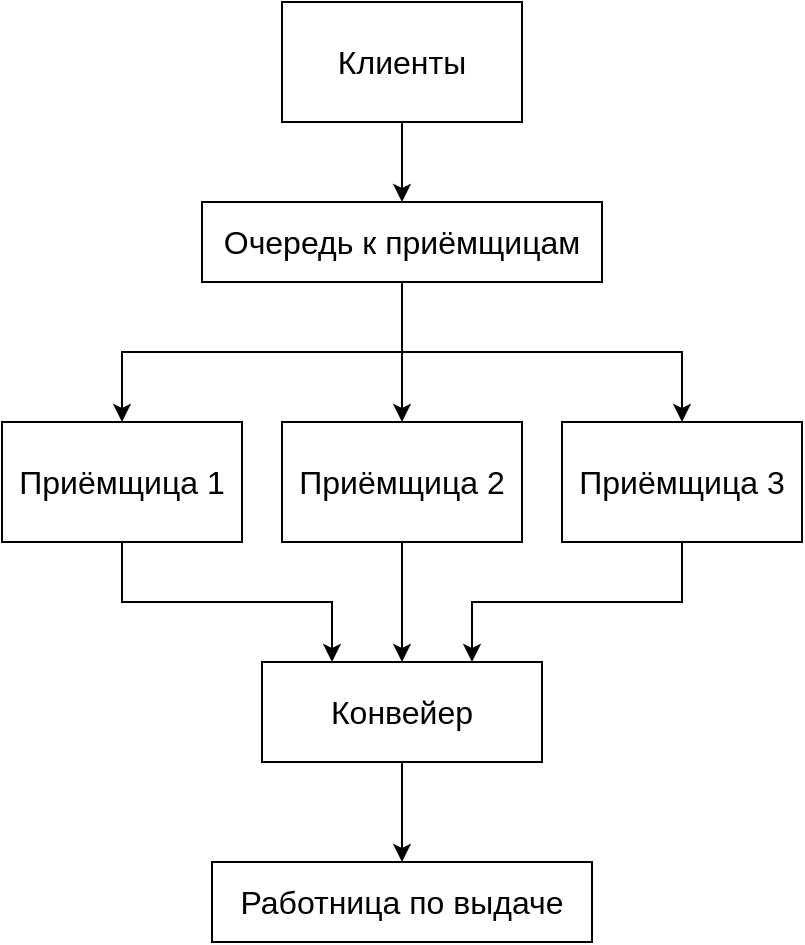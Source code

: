 <mxfile version="26.2.2">
  <diagram name="Страница — 1" id="zLUopOnXVahy6k2I94R8">
    <mxGraphModel dx="1428" dy="849" grid="1" gridSize="10" guides="1" tooltips="1" connect="1" arrows="1" fold="1" page="1" pageScale="1" pageWidth="827" pageHeight="1169" math="0" shadow="0">
      <root>
        <mxCell id="0" />
        <mxCell id="1" parent="0" />
        <mxCell id="NGRhg0thVDykFxHhTELp-3" style="edgeStyle=orthogonalEdgeStyle;rounded=0;orthogonalLoop=1;jettySize=auto;html=1;entryX=0.5;entryY=0;entryDx=0;entryDy=0;" edge="1" parent="1" source="NGRhg0thVDykFxHhTELp-1" target="NGRhg0thVDykFxHhTELp-2">
          <mxGeometry relative="1" as="geometry" />
        </mxCell>
        <mxCell id="NGRhg0thVDykFxHhTELp-1" value="Клиенты" style="rounded=0;whiteSpace=wrap;html=1;fillColor=none;fontSize=16;" vertex="1" parent="1">
          <mxGeometry x="360" y="190" width="120" height="60" as="geometry" />
        </mxCell>
        <mxCell id="NGRhg0thVDykFxHhTELp-7" style="edgeStyle=orthogonalEdgeStyle;rounded=0;orthogonalLoop=1;jettySize=auto;html=1;entryX=0.5;entryY=0;entryDx=0;entryDy=0;" edge="1" parent="1" source="NGRhg0thVDykFxHhTELp-2" target="NGRhg0thVDykFxHhTELp-4">
          <mxGeometry relative="1" as="geometry" />
        </mxCell>
        <mxCell id="NGRhg0thVDykFxHhTELp-8" style="edgeStyle=orthogonalEdgeStyle;rounded=0;orthogonalLoop=1;jettySize=auto;html=1;entryX=0.5;entryY=0;entryDx=0;entryDy=0;" edge="1" parent="1" source="NGRhg0thVDykFxHhTELp-2" target="NGRhg0thVDykFxHhTELp-5">
          <mxGeometry relative="1" as="geometry" />
        </mxCell>
        <mxCell id="NGRhg0thVDykFxHhTELp-9" style="edgeStyle=orthogonalEdgeStyle;rounded=0;orthogonalLoop=1;jettySize=auto;html=1;entryX=0.5;entryY=0;entryDx=0;entryDy=0;" edge="1" parent="1" source="NGRhg0thVDykFxHhTELp-2" target="NGRhg0thVDykFxHhTELp-6">
          <mxGeometry relative="1" as="geometry" />
        </mxCell>
        <mxCell id="NGRhg0thVDykFxHhTELp-2" value="Очередь к приёмщицам" style="rounded=0;whiteSpace=wrap;html=1;fillColor=none;fontSize=16;" vertex="1" parent="1">
          <mxGeometry x="320" y="290" width="200" height="40" as="geometry" />
        </mxCell>
        <mxCell id="NGRhg0thVDykFxHhTELp-11" style="edgeStyle=orthogonalEdgeStyle;rounded=0;orthogonalLoop=1;jettySize=auto;html=1;entryX=0.25;entryY=0;entryDx=0;entryDy=0;" edge="1" parent="1" source="NGRhg0thVDykFxHhTELp-4" target="NGRhg0thVDykFxHhTELp-10">
          <mxGeometry relative="1" as="geometry">
            <Array as="points">
              <mxPoint x="280" y="490" />
              <mxPoint x="385" y="490" />
            </Array>
          </mxGeometry>
        </mxCell>
        <mxCell id="NGRhg0thVDykFxHhTELp-4" value="Приёмщица 1" style="rounded=0;whiteSpace=wrap;html=1;fillColor=none;fontSize=16;" vertex="1" parent="1">
          <mxGeometry x="220" y="400" width="120" height="60" as="geometry" />
        </mxCell>
        <mxCell id="NGRhg0thVDykFxHhTELp-12" style="edgeStyle=orthogonalEdgeStyle;rounded=0;orthogonalLoop=1;jettySize=auto;html=1;entryX=0.5;entryY=0;entryDx=0;entryDy=0;" edge="1" parent="1" source="NGRhg0thVDykFxHhTELp-5" target="NGRhg0thVDykFxHhTELp-10">
          <mxGeometry relative="1" as="geometry" />
        </mxCell>
        <mxCell id="NGRhg0thVDykFxHhTELp-5" value="Приёмщица 2" style="rounded=0;whiteSpace=wrap;html=1;fillColor=none;fontSize=16;" vertex="1" parent="1">
          <mxGeometry x="360" y="400" width="120" height="60" as="geometry" />
        </mxCell>
        <mxCell id="NGRhg0thVDykFxHhTELp-13" style="edgeStyle=orthogonalEdgeStyle;rounded=0;orthogonalLoop=1;jettySize=auto;html=1;entryX=0.75;entryY=0;entryDx=0;entryDy=0;" edge="1" parent="1" source="NGRhg0thVDykFxHhTELp-6" target="NGRhg0thVDykFxHhTELp-10">
          <mxGeometry relative="1" as="geometry">
            <Array as="points">
              <mxPoint x="560" y="490" />
              <mxPoint x="455" y="490" />
            </Array>
          </mxGeometry>
        </mxCell>
        <mxCell id="NGRhg0thVDykFxHhTELp-6" value="Приёмщица 3" style="rounded=0;whiteSpace=wrap;html=1;fillColor=none;fontSize=16;" vertex="1" parent="1">
          <mxGeometry x="500" y="400" width="120" height="60" as="geometry" />
        </mxCell>
        <mxCell id="NGRhg0thVDykFxHhTELp-15" style="edgeStyle=orthogonalEdgeStyle;rounded=0;orthogonalLoop=1;jettySize=auto;html=1;entryX=0.5;entryY=0;entryDx=0;entryDy=0;" edge="1" parent="1" source="NGRhg0thVDykFxHhTELp-10" target="NGRhg0thVDykFxHhTELp-14">
          <mxGeometry relative="1" as="geometry" />
        </mxCell>
        <mxCell id="NGRhg0thVDykFxHhTELp-10" value="Конвейер" style="rounded=0;whiteSpace=wrap;html=1;fillColor=none;fontSize=16;" vertex="1" parent="1">
          <mxGeometry x="350" y="520" width="140" height="50" as="geometry" />
        </mxCell>
        <mxCell id="NGRhg0thVDykFxHhTELp-14" value="Работница по выдаче" style="rounded=0;whiteSpace=wrap;html=1;fillColor=none;fontSize=16;" vertex="1" parent="1">
          <mxGeometry x="325" y="620" width="190" height="40" as="geometry" />
        </mxCell>
      </root>
    </mxGraphModel>
  </diagram>
</mxfile>

